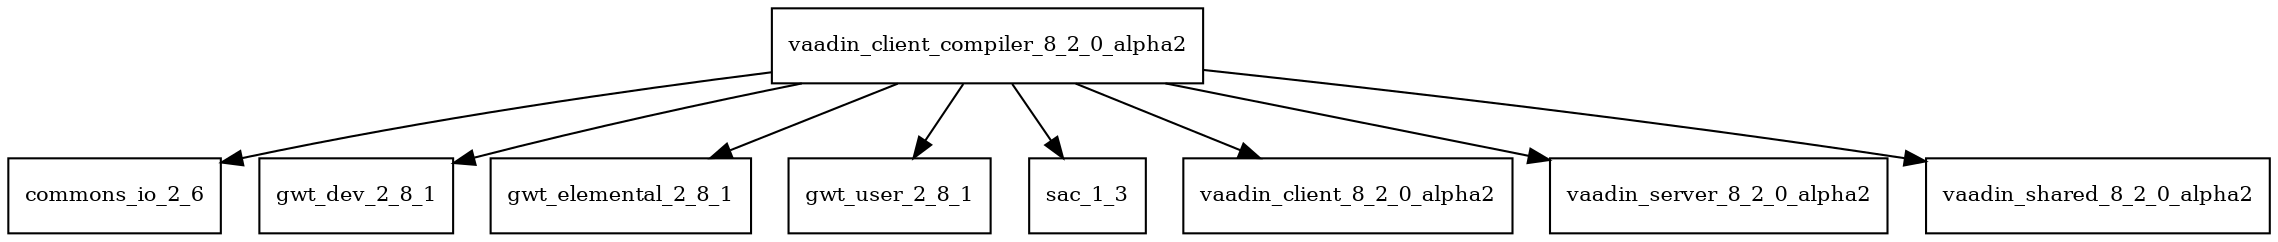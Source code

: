 digraph vaadin_client_compiler_8_2_0_alpha2_dependencies {
  node [shape = box, fontsize=10.0];
  vaadin_client_compiler_8_2_0_alpha2 -> commons_io_2_6;
  vaadin_client_compiler_8_2_0_alpha2 -> gwt_dev_2_8_1;
  vaadin_client_compiler_8_2_0_alpha2 -> gwt_elemental_2_8_1;
  vaadin_client_compiler_8_2_0_alpha2 -> gwt_user_2_8_1;
  vaadin_client_compiler_8_2_0_alpha2 -> sac_1_3;
  vaadin_client_compiler_8_2_0_alpha2 -> vaadin_client_8_2_0_alpha2;
  vaadin_client_compiler_8_2_0_alpha2 -> vaadin_server_8_2_0_alpha2;
  vaadin_client_compiler_8_2_0_alpha2 -> vaadin_shared_8_2_0_alpha2;
}

